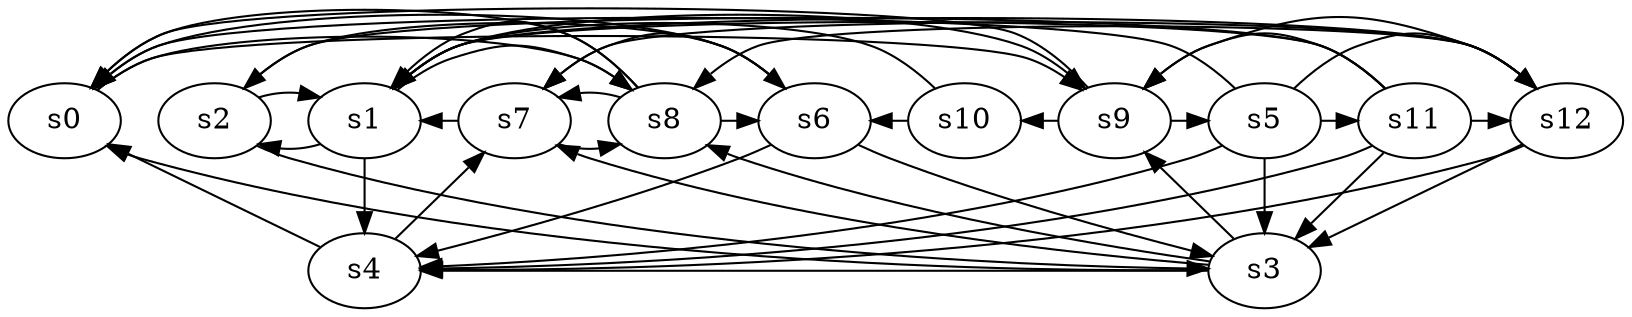 digraph game_0832_complex_13 {
    s0 [name="s0", player=1];
    s1 [name="s1", player=0, target=1];
    s2 [name="s2", player=1];
    s3 [name="s3", player=1];
    s4 [name="s4", player=0];
    s5 [name="s5", player=1];
    s6 [name="s6", player=1];
    s7 [name="s7", player=1];
    s8 [name="s8", player=1];
    s9 [name="s9", player=0];
    s10 [name="s10", player=1];
    s11 [name="s11", player=1];
    s12 [name="s12", player=1];

    s0 -> s8 [constraint="time % 4 == 0 && time % 4 == 2"];
    s0 -> s9 [constraint="time % 3 == 0 || time % 5 == 3"];
    s1 -> s2 [constraint="!(time % 4 == 3)"];
    s1 -> s4;
    s1 -> s8 [constraint="!(time % 3 == 2)"];
    s1 -> s9 [constraint="time % 6 == 5"];
    s1 -> s12 [constraint="time == 2 || time == 14 || time == 22"];
    s2 -> s1 [constraint="time % 8 == 1"];
    s2 -> s3 [constraint="time % 7 == 2"];
    s2 -> s6 [constraint="!(time % 5 == 0)"];
    s3 -> s0 [constraint="time % 4 == 1 && time % 4 == 1"];
    s3 -> s4 [constraint="time % 2 == 1 || time % 2 == 0"];
    s3 -> s7 [constraint="time % 3 == 0"];
    s3 -> s8 [constraint="time == 6"];
    s3 -> s9 [constraint="!(time % 2 == 1)"];
    s4 -> s0 [constraint="time % 2 == 1 && time % 4 == 1"];
    s4 -> s7 [constraint="time % 2 == 1 || time % 2 == 1"];
    s5 -> s0 [constraint="time % 4 == 3"];
    s5 -> s3;
    s5 -> s4 [constraint="time % 2 == 1"];
    s5 -> s11 [constraint="time % 2 == 1"];
    s5 -> s12 [constraint="time % 2 == 0"];
    s6 -> s0 [constraint="time % 3 == 1 && time % 5 == 3"];
    s6 -> s3 [constraint="time % 2 == 0 && time % 3 == 1"];
    s6 -> s4 [constraint="time == 3 || time == 8 || time == 11"];
    s6 -> s7 [constraint="time % 5 == 1 || time % 5 == 1"];
    s7 -> s1 [constraint="time == 2 || time == 16 || time == 18 || time == 28"];
    s7 -> s8 [constraint="time == 3 || time == 11 || time == 12 || time == 13 || time == 15"];
    s8 -> s0 [constraint="time % 8 == 5"];
    s8 -> s1 [constraint="time % 2 == 0 || time % 5 == 3"];
    s8 -> s6 [constraint="time == 4"];
    s8 -> s7 [constraint="time % 8 == 3"];
    s9 -> s0 [constraint="!(time % 4 == 0)"];
    s9 -> s5 [constraint="time == 10"];
    s9 -> s10 [constraint="time % 5 == 4 || time % 4 == 3"];
    s10 -> s1 [constraint="!(time % 6 == 4)"];
    s10 -> s6 [constraint="time % 3 == 0 || time % 2 == 0"];
    s11 -> s1 [constraint="time == 17 || time == 21"];
    s11 -> s2 [constraint="!(time % 3 == 0)"];
    s11 -> s3 [constraint="!(time % 3 == 2)"];
    s11 -> s4 [constraint="time % 5 == 4 || time % 2 == 0"];
    s11 -> s9 [constraint="time % 3 == 0 && time % 3 == 0"];
    s11 -> s12 [constraint="time % 3 == 0"];
    s12 -> s3 [constraint="time % 4 == 1 && time % 3 == 0"];
    s12 -> s4 [constraint="time % 5 == 0 || time % 4 == 3"];
    s12 -> s7 [constraint="time % 4 == 3 && time % 4 == 3"];
    s12 -> s8 [constraint="!(time % 6 == 3)"];
    s12 -> s9 [constraint="time % 2 == 1"];
}
